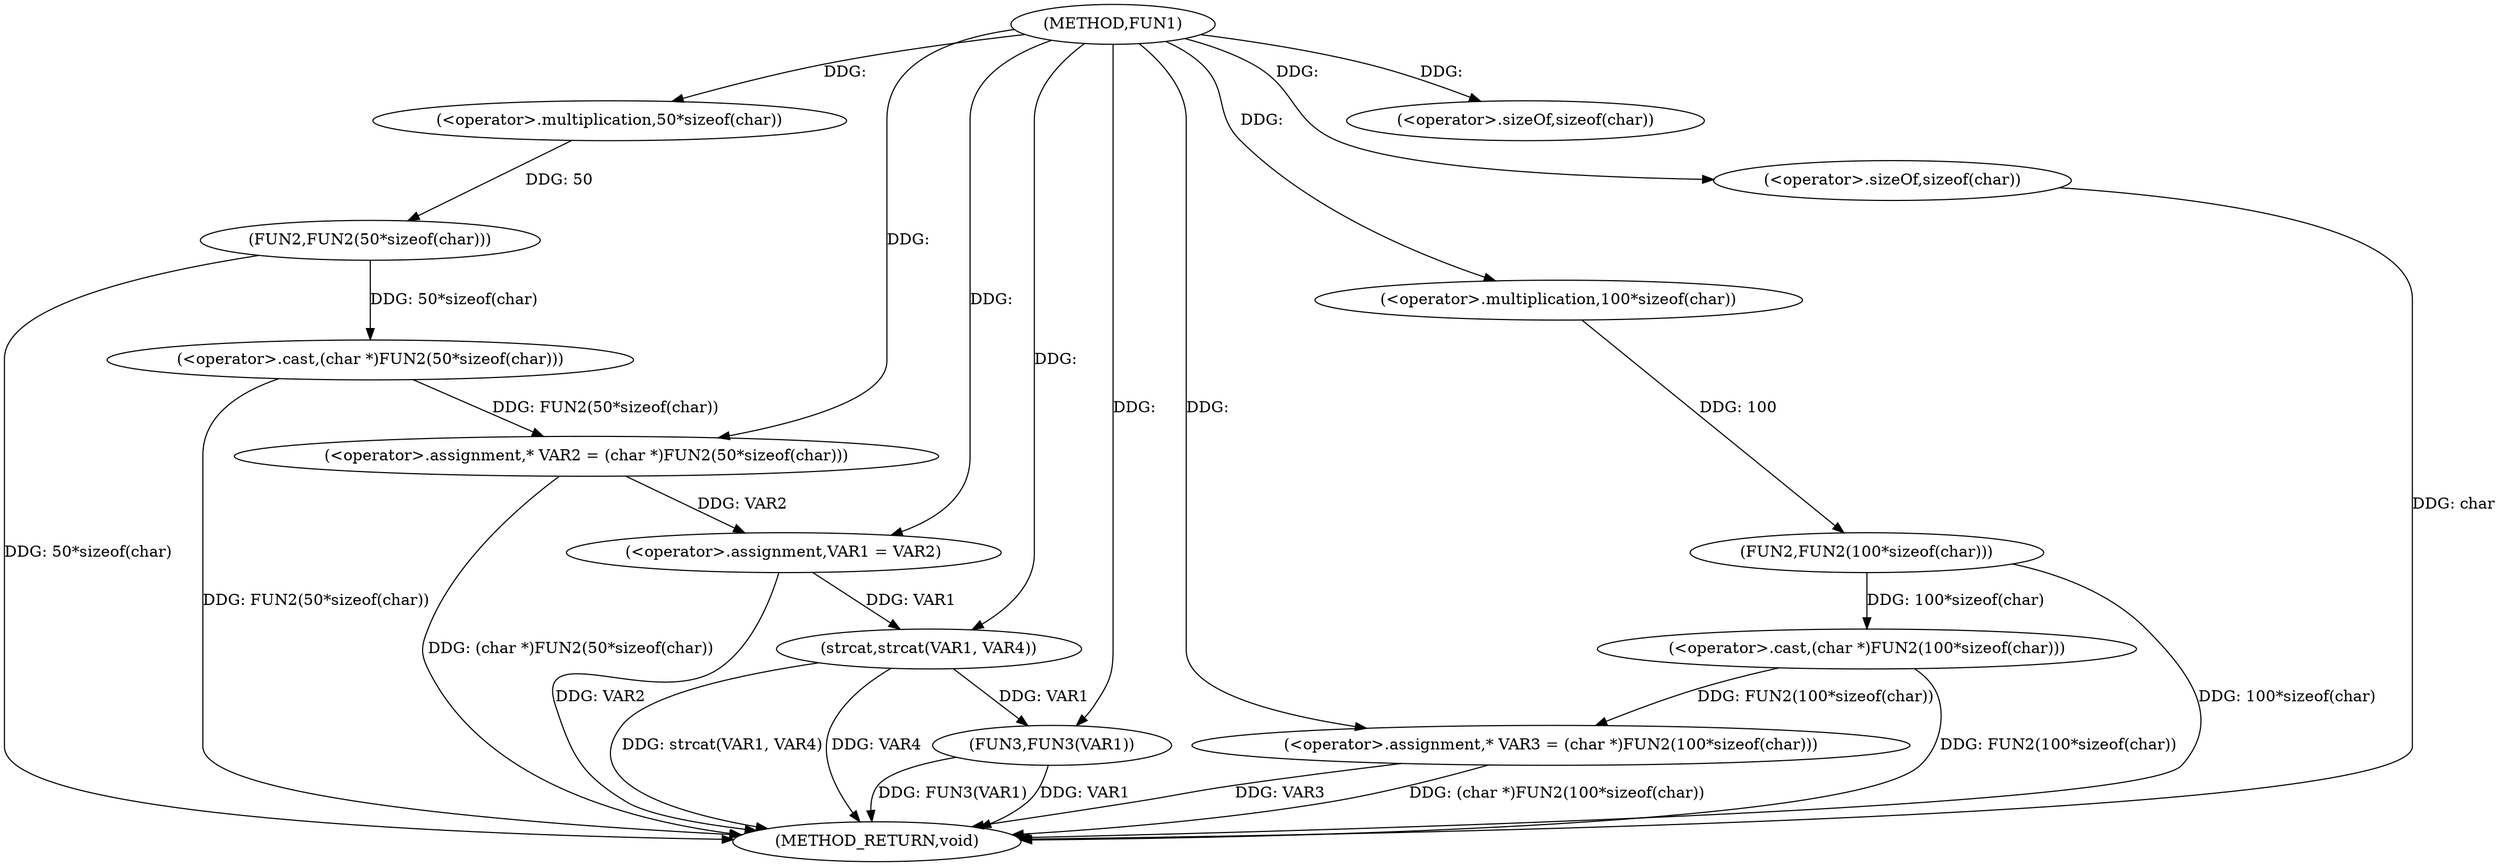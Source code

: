 digraph FUN1 {  
"1000100" [label = "(METHOD,FUN1)" ]
"1000133" [label = "(METHOD_RETURN,void)" ]
"1000104" [label = "(<operator>.assignment,* VAR2 = (char *)FUN2(50*sizeof(char)))" ]
"1000106" [label = "(<operator>.cast,(char *)FUN2(50*sizeof(char)))" ]
"1000108" [label = "(FUN2,FUN2(50*sizeof(char)))" ]
"1000109" [label = "(<operator>.multiplication,50*sizeof(char))" ]
"1000111" [label = "(<operator>.sizeOf,sizeof(char))" ]
"1000114" [label = "(<operator>.assignment,* VAR3 = (char *)FUN2(100*sizeof(char)))" ]
"1000116" [label = "(<operator>.cast,(char *)FUN2(100*sizeof(char)))" ]
"1000118" [label = "(FUN2,FUN2(100*sizeof(char)))" ]
"1000119" [label = "(<operator>.multiplication,100*sizeof(char))" ]
"1000121" [label = "(<operator>.sizeOf,sizeof(char))" ]
"1000123" [label = "(<operator>.assignment,VAR1 = VAR2)" ]
"1000128" [label = "(strcat,strcat(VAR1, VAR4))" ]
"1000131" [label = "(FUN3,FUN3(VAR1))" ]
  "1000128" -> "1000133"  [ label = "DDG: VAR4"] 
  "1000123" -> "1000133"  [ label = "DDG: VAR2"] 
  "1000106" -> "1000133"  [ label = "DDG: FUN2(50*sizeof(char))"] 
  "1000116" -> "1000133"  [ label = "DDG: FUN2(100*sizeof(char))"] 
  "1000121" -> "1000133"  [ label = "DDG: char"] 
  "1000128" -> "1000133"  [ label = "DDG: strcat(VAR1, VAR4)"] 
  "1000118" -> "1000133"  [ label = "DDG: 100*sizeof(char)"] 
  "1000114" -> "1000133"  [ label = "DDG: (char *)FUN2(100*sizeof(char))"] 
  "1000131" -> "1000133"  [ label = "DDG: FUN3(VAR1)"] 
  "1000131" -> "1000133"  [ label = "DDG: VAR1"] 
  "1000114" -> "1000133"  [ label = "DDG: VAR3"] 
  "1000104" -> "1000133"  [ label = "DDG: (char *)FUN2(50*sizeof(char))"] 
  "1000108" -> "1000133"  [ label = "DDG: 50*sizeof(char)"] 
  "1000106" -> "1000104"  [ label = "DDG: FUN2(50*sizeof(char))"] 
  "1000100" -> "1000104"  [ label = "DDG: "] 
  "1000108" -> "1000106"  [ label = "DDG: 50*sizeof(char)"] 
  "1000109" -> "1000108"  [ label = "DDG: 50"] 
  "1000100" -> "1000109"  [ label = "DDG: "] 
  "1000100" -> "1000111"  [ label = "DDG: "] 
  "1000116" -> "1000114"  [ label = "DDG: FUN2(100*sizeof(char))"] 
  "1000100" -> "1000114"  [ label = "DDG: "] 
  "1000118" -> "1000116"  [ label = "DDG: 100*sizeof(char)"] 
  "1000119" -> "1000118"  [ label = "DDG: 100"] 
  "1000100" -> "1000119"  [ label = "DDG: "] 
  "1000100" -> "1000121"  [ label = "DDG: "] 
  "1000104" -> "1000123"  [ label = "DDG: VAR2"] 
  "1000100" -> "1000123"  [ label = "DDG: "] 
  "1000123" -> "1000128"  [ label = "DDG: VAR1"] 
  "1000100" -> "1000128"  [ label = "DDG: "] 
  "1000128" -> "1000131"  [ label = "DDG: VAR1"] 
  "1000100" -> "1000131"  [ label = "DDG: "] 
}
